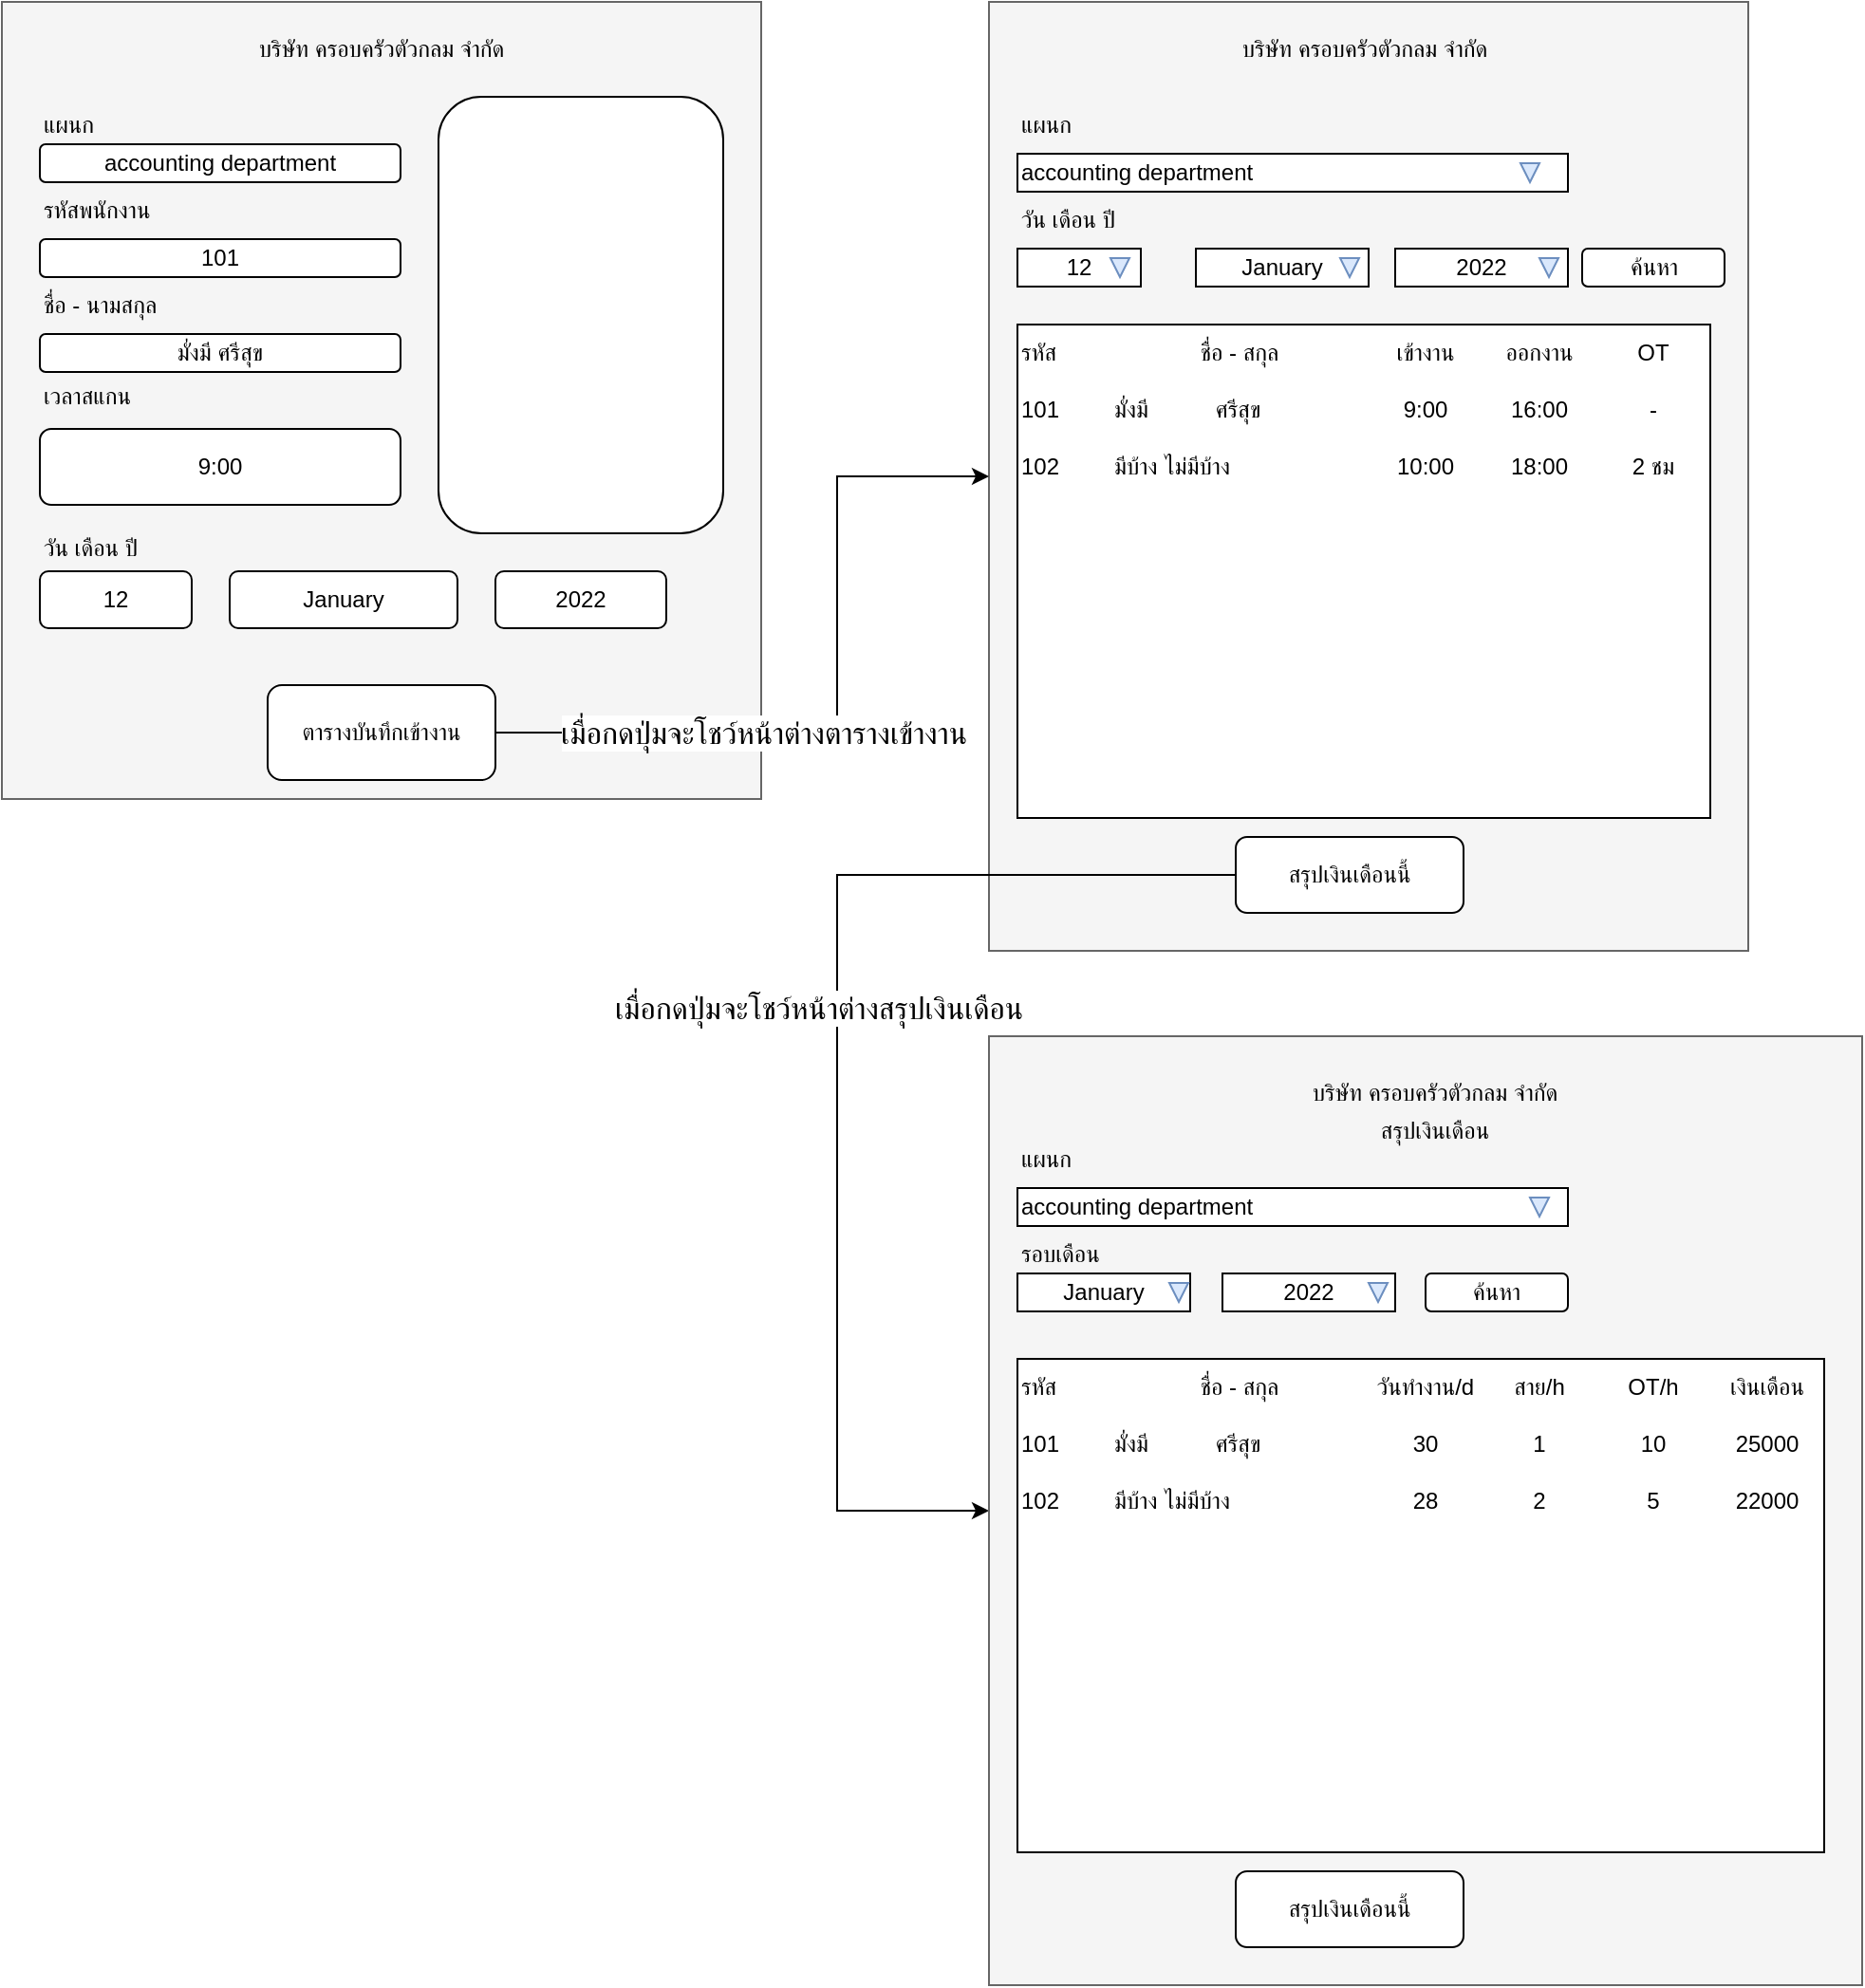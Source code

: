 <mxfile version="18.0.3" type="device"><diagram id="S7ztverzC_yRrDoFW23X" name="Page-1"><mxGraphModel dx="2211" dy="741" grid="1" gridSize="10" guides="1" tooltips="1" connect="1" arrows="1" fold="1" page="1" pageScale="1" pageWidth="827" pageHeight="1169" math="0" shadow="0"><root><mxCell id="0"/><mxCell id="1" parent="0"/><mxCell id="3yWfQo9c1vgtlPtY2RlN-1" value="" style="rounded=0;whiteSpace=wrap;html=1;fillColor=#f5f5f5;fontColor=#333333;strokeColor=#666666;" vertex="1" parent="1"><mxGeometry x="240" y="40" width="400" height="500" as="geometry"/></mxCell><mxCell id="3yWfQo9c1vgtlPtY2RlN-2" value="แผนก" style="text;html=1;strokeColor=none;fillColor=none;align=left;verticalAlign=middle;whiteSpace=wrap;rounded=0;" vertex="1" parent="1"><mxGeometry x="255" y="90" width="80" height="30" as="geometry"/></mxCell><mxCell id="3yWfQo9c1vgtlPtY2RlN-3" value="accounting department" style="rounded=0;whiteSpace=wrap;html=1;align=left;" vertex="1" parent="1"><mxGeometry x="255" y="120" width="290" height="20" as="geometry"/></mxCell><mxCell id="3yWfQo9c1vgtlPtY2RlN-4" value="" style="triangle;whiteSpace=wrap;html=1;rotation=90;fillColor=#dae8fc;strokeColor=#6c8ebf;" vertex="1" parent="1"><mxGeometry x="520" y="125" width="10" height="10" as="geometry"/></mxCell><mxCell id="3yWfQo9c1vgtlPtY2RlN-5" value="12" style="rounded=0;whiteSpace=wrap;html=1;" vertex="1" parent="1"><mxGeometry x="255" y="170" width="65" height="20" as="geometry"/></mxCell><mxCell id="3yWfQo9c1vgtlPtY2RlN-6" value="วัน เดือน ปี&amp;nbsp;" style="text;html=1;strokeColor=none;fillColor=none;align=left;verticalAlign=middle;whiteSpace=wrap;rounded=0;" vertex="1" parent="1"><mxGeometry x="255" y="140" width="80" height="30" as="geometry"/></mxCell><mxCell id="3yWfQo9c1vgtlPtY2RlN-7" value="January" style="rounded=0;whiteSpace=wrap;html=1;" vertex="1" parent="1"><mxGeometry x="349" y="170" width="91" height="20" as="geometry"/></mxCell><mxCell id="3yWfQo9c1vgtlPtY2RlN-8" value="2022" style="rounded=0;whiteSpace=wrap;html=1;" vertex="1" parent="1"><mxGeometry x="454" y="170" width="91" height="20" as="geometry"/></mxCell><mxCell id="3yWfQo9c1vgtlPtY2RlN-9" value="" style="triangle;whiteSpace=wrap;html=1;rotation=90;fillColor=#dae8fc;strokeColor=#6c8ebf;" vertex="1" parent="1"><mxGeometry x="304" y="175" width="10" height="10" as="geometry"/></mxCell><mxCell id="3yWfQo9c1vgtlPtY2RlN-10" value="" style="triangle;whiteSpace=wrap;html=1;rotation=90;fillColor=#dae8fc;strokeColor=#6c8ebf;" vertex="1" parent="1"><mxGeometry x="425" y="175" width="10" height="10" as="geometry"/></mxCell><mxCell id="3yWfQo9c1vgtlPtY2RlN-11" value="" style="triangle;whiteSpace=wrap;html=1;rotation=90;fillColor=#dae8fc;strokeColor=#6c8ebf;" vertex="1" parent="1"><mxGeometry x="530" y="175" width="10" height="10" as="geometry"/></mxCell><mxCell id="3yWfQo9c1vgtlPtY2RlN-12" value="" style="rounded=0;whiteSpace=wrap;html=1;" vertex="1" parent="1"><mxGeometry x="255" y="210" width="365" height="260" as="geometry"/></mxCell><mxCell id="3yWfQo9c1vgtlPtY2RlN-13" value="รหัส" style="text;html=1;strokeColor=none;fillColor=none;align=left;verticalAlign=middle;whiteSpace=wrap;rounded=0;" vertex="1" parent="1"><mxGeometry x="255" y="210" width="45" height="30" as="geometry"/></mxCell><mxCell id="3yWfQo9c1vgtlPtY2RlN-14" value="101" style="text;html=1;strokeColor=none;fillColor=none;align=left;verticalAlign=middle;whiteSpace=wrap;rounded=0;" vertex="1" parent="1"><mxGeometry x="255" y="240" width="25" height="30" as="geometry"/></mxCell><mxCell id="3yWfQo9c1vgtlPtY2RlN-16" value="&lt;div style=&quot;&quot;&gt;&lt;span style=&quot;background-color: initial;&quot;&gt;ชื่อ - สกุล&lt;/span&gt;&lt;/div&gt;" style="text;html=1;strokeColor=none;fillColor=none;align=center;verticalAlign=middle;whiteSpace=wrap;rounded=0;" vertex="1" parent="1"><mxGeometry x="304" y="210" width="136" height="30" as="geometry"/></mxCell><mxCell id="3yWfQo9c1vgtlPtY2RlN-17" value="มั่งมี&lt;span style=&quot;white-space: pre;&quot;&gt;&#9;&lt;/span&gt;&lt;span style=&quot;white-space: pre;&quot;&gt;&#9;&lt;/span&gt;ศรีสุข" style="text;html=1;strokeColor=none;fillColor=none;align=left;verticalAlign=middle;whiteSpace=wrap;rounded=0;" vertex="1" parent="1"><mxGeometry x="304" y="240" width="136" height="30" as="geometry"/></mxCell><mxCell id="3yWfQo9c1vgtlPtY2RlN-18" value="&lt;div style=&quot;&quot;&gt;&lt;span style=&quot;background-color: initial;&quot;&gt;เข้างาน&lt;/span&gt;&lt;/div&gt;" style="text;html=1;strokeColor=none;fillColor=none;align=center;verticalAlign=middle;whiteSpace=wrap;rounded=0;" vertex="1" parent="1"><mxGeometry x="440" y="210" width="60" height="30" as="geometry"/></mxCell><mxCell id="3yWfQo9c1vgtlPtY2RlN-19" value="&lt;div style=&quot;&quot;&gt;&lt;span style=&quot;background-color: initial;&quot;&gt;ออกงาน&lt;/span&gt;&lt;/div&gt;" style="text;html=1;strokeColor=none;fillColor=none;align=center;verticalAlign=middle;whiteSpace=wrap;rounded=0;" vertex="1" parent="1"><mxGeometry x="500" y="210" width="60" height="30" as="geometry"/></mxCell><mxCell id="3yWfQo9c1vgtlPtY2RlN-20" value="OT" style="text;html=1;strokeColor=none;fillColor=none;align=center;verticalAlign=middle;whiteSpace=wrap;rounded=0;" vertex="1" parent="1"><mxGeometry x="560" y="210" width="60" height="30" as="geometry"/></mxCell><mxCell id="3yWfQo9c1vgtlPtY2RlN-23" value="ค้นหา" style="rounded=1;whiteSpace=wrap;html=1;" vertex="1" parent="1"><mxGeometry x="552.5" y="170" width="75" height="20" as="geometry"/></mxCell><mxCell id="3yWfQo9c1vgtlPtY2RlN-95" style="edgeStyle=orthogonalEdgeStyle;rounded=0;orthogonalLoop=1;jettySize=auto;html=1;entryX=0;entryY=0.5;entryDx=0;entryDy=0;" edge="1" parent="1" source="3yWfQo9c1vgtlPtY2RlN-24" target="3yWfQo9c1vgtlPtY2RlN-35"><mxGeometry relative="1" as="geometry"><Array as="points"><mxPoint x="160" y="500"/><mxPoint x="160" y="835"/></Array></mxGeometry></mxCell><mxCell id="3yWfQo9c1vgtlPtY2RlN-96" value="เมื่อกดปุ่มจะโชว์หน้าต่างสรุปเงินเดือน" style="edgeLabel;html=1;align=center;verticalAlign=middle;resizable=0;points=[];fontSize=16;" vertex="1" connectable="0" parent="3yWfQo9c1vgtlPtY2RlN-95"><mxGeometry x="0.059" y="4" relative="1" as="geometry"><mxPoint x="-14" y="-51" as="offset"/></mxGeometry></mxCell><mxCell id="3yWfQo9c1vgtlPtY2RlN-24" value="สรุปเงินเดือนนี้" style="rounded=1;whiteSpace=wrap;html=1;" vertex="1" parent="1"><mxGeometry x="370" y="480" width="120" height="40" as="geometry"/></mxCell><mxCell id="3yWfQo9c1vgtlPtY2RlN-25" value="บริษัท ครอบครัวตัวกลม จำกัด" style="text;html=1;strokeColor=none;fillColor=none;align=center;verticalAlign=middle;whiteSpace=wrap;rounded=0;" vertex="1" parent="1"><mxGeometry x="332.5" y="50" width="210" height="30" as="geometry"/></mxCell><mxCell id="3yWfQo9c1vgtlPtY2RlN-26" value="&lt;div style=&quot;&quot;&gt;&lt;span style=&quot;background-color: initial;&quot;&gt;9:00&lt;/span&gt;&lt;/div&gt;" style="text;html=1;strokeColor=none;fillColor=none;align=center;verticalAlign=middle;whiteSpace=wrap;rounded=0;" vertex="1" parent="1"><mxGeometry x="440" y="240" width="60" height="30" as="geometry"/></mxCell><mxCell id="3yWfQo9c1vgtlPtY2RlN-27" value="&lt;div style=&quot;&quot;&gt;&lt;span style=&quot;background-color: initial;&quot;&gt;16:00&lt;/span&gt;&lt;/div&gt;" style="text;html=1;strokeColor=none;fillColor=none;align=center;verticalAlign=middle;whiteSpace=wrap;rounded=0;" vertex="1" parent="1"><mxGeometry x="500" y="240" width="60" height="30" as="geometry"/></mxCell><mxCell id="3yWfQo9c1vgtlPtY2RlN-28" value="-" style="text;html=1;strokeColor=none;fillColor=none;align=center;verticalAlign=middle;whiteSpace=wrap;rounded=0;" vertex="1" parent="1"><mxGeometry x="560" y="240" width="60" height="30" as="geometry"/></mxCell><mxCell id="3yWfQo9c1vgtlPtY2RlN-29" value="102" style="text;html=1;strokeColor=none;fillColor=none;align=left;verticalAlign=middle;whiteSpace=wrap;rounded=0;" vertex="1" parent="1"><mxGeometry x="255" y="270" width="25" height="30" as="geometry"/></mxCell><mxCell id="3yWfQo9c1vgtlPtY2RlN-30" value="มีบ้าง&lt;span style=&quot;white-space: pre;&quot;&gt;&#9;&lt;/span&gt;ไม่มีบ้าง" style="text;html=1;strokeColor=none;fillColor=none;align=left;verticalAlign=middle;whiteSpace=wrap;rounded=0;" vertex="1" parent="1"><mxGeometry x="304" y="270" width="136" height="30" as="geometry"/></mxCell><mxCell id="3yWfQo9c1vgtlPtY2RlN-31" value="&lt;div style=&quot;&quot;&gt;&lt;span style=&quot;background-color: initial;&quot;&gt;10:00&lt;/span&gt;&lt;/div&gt;" style="text;html=1;strokeColor=none;fillColor=none;align=center;verticalAlign=middle;whiteSpace=wrap;rounded=0;" vertex="1" parent="1"><mxGeometry x="440" y="270" width="60" height="30" as="geometry"/></mxCell><mxCell id="3yWfQo9c1vgtlPtY2RlN-32" value="&lt;div style=&quot;&quot;&gt;&lt;span style=&quot;background-color: initial;&quot;&gt;18:00&lt;/span&gt;&lt;/div&gt;" style="text;html=1;strokeColor=none;fillColor=none;align=center;verticalAlign=middle;whiteSpace=wrap;rounded=0;" vertex="1" parent="1"><mxGeometry x="500" y="270" width="60" height="30" as="geometry"/></mxCell><mxCell id="3yWfQo9c1vgtlPtY2RlN-33" value="2 ชม" style="text;html=1;strokeColor=none;fillColor=none;align=center;verticalAlign=middle;whiteSpace=wrap;rounded=0;" vertex="1" parent="1"><mxGeometry x="560" y="270" width="60" height="30" as="geometry"/></mxCell><mxCell id="3yWfQo9c1vgtlPtY2RlN-35" value="" style="rounded=0;whiteSpace=wrap;html=1;fillColor=#f5f5f5;fontColor=#333333;strokeColor=#666666;" vertex="1" parent="1"><mxGeometry x="240" y="585" width="460" height="500" as="geometry"/></mxCell><mxCell id="3yWfQo9c1vgtlPtY2RlN-36" value="แผนก" style="text;html=1;strokeColor=none;fillColor=none;align=left;verticalAlign=middle;whiteSpace=wrap;rounded=0;" vertex="1" parent="1"><mxGeometry x="255" y="635" width="80" height="30" as="geometry"/></mxCell><mxCell id="3yWfQo9c1vgtlPtY2RlN-37" value="accounting department" style="rounded=0;whiteSpace=wrap;html=1;align=left;" vertex="1" parent="1"><mxGeometry x="255" y="665" width="290" height="20" as="geometry"/></mxCell><mxCell id="3yWfQo9c1vgtlPtY2RlN-40" value="รอบเดือน" style="text;html=1;strokeColor=none;fillColor=none;align=left;verticalAlign=middle;whiteSpace=wrap;rounded=0;" vertex="1" parent="1"><mxGeometry x="255" y="685" width="80" height="30" as="geometry"/></mxCell><mxCell id="3yWfQo9c1vgtlPtY2RlN-41" value="January" style="rounded=0;whiteSpace=wrap;html=1;" vertex="1" parent="1"><mxGeometry x="255" y="710" width="91" height="20" as="geometry"/></mxCell><mxCell id="3yWfQo9c1vgtlPtY2RlN-42" value="2022" style="rounded=0;whiteSpace=wrap;html=1;" vertex="1" parent="1"><mxGeometry x="363" y="710" width="91" height="20" as="geometry"/></mxCell><mxCell id="3yWfQo9c1vgtlPtY2RlN-46" value="" style="rounded=0;whiteSpace=wrap;html=1;" vertex="1" parent="1"><mxGeometry x="255" y="755" width="425" height="260" as="geometry"/></mxCell><mxCell id="3yWfQo9c1vgtlPtY2RlN-47" value="รหัส" style="text;html=1;strokeColor=none;fillColor=none;align=left;verticalAlign=middle;whiteSpace=wrap;rounded=0;" vertex="1" parent="1"><mxGeometry x="255" y="755" width="45" height="30" as="geometry"/></mxCell><mxCell id="3yWfQo9c1vgtlPtY2RlN-48" value="101" style="text;html=1;strokeColor=none;fillColor=none;align=left;verticalAlign=middle;whiteSpace=wrap;rounded=0;" vertex="1" parent="1"><mxGeometry x="255" y="785" width="25" height="30" as="geometry"/></mxCell><mxCell id="3yWfQo9c1vgtlPtY2RlN-49" value="&lt;div style=&quot;&quot;&gt;&lt;span style=&quot;background-color: initial;&quot;&gt;ชื่อ - สกุล&lt;/span&gt;&lt;/div&gt;" style="text;html=1;strokeColor=none;fillColor=none;align=center;verticalAlign=middle;whiteSpace=wrap;rounded=0;" vertex="1" parent="1"><mxGeometry x="304" y="755" width="136" height="30" as="geometry"/></mxCell><mxCell id="3yWfQo9c1vgtlPtY2RlN-50" value="มั่งมี&lt;span style=&quot;white-space: pre;&quot;&gt;&#9;&lt;/span&gt;&lt;span style=&quot;white-space: pre;&quot;&gt;&#9;&lt;/span&gt;ศรีสุข" style="text;html=1;strokeColor=none;fillColor=none;align=left;verticalAlign=middle;whiteSpace=wrap;rounded=0;" vertex="1" parent="1"><mxGeometry x="304" y="785" width="136" height="30" as="geometry"/></mxCell><mxCell id="3yWfQo9c1vgtlPtY2RlN-51" value="&lt;div style=&quot;&quot;&gt;วันทำงาน/d&lt;/div&gt;" style="text;html=1;strokeColor=none;fillColor=none;align=center;verticalAlign=middle;whiteSpace=wrap;rounded=0;" vertex="1" parent="1"><mxGeometry x="440" y="755" width="60" height="30" as="geometry"/></mxCell><mxCell id="3yWfQo9c1vgtlPtY2RlN-52" value="&lt;div style=&quot;&quot;&gt;สาย/h&lt;/div&gt;" style="text;html=1;strokeColor=none;fillColor=none;align=center;verticalAlign=middle;whiteSpace=wrap;rounded=0;" vertex="1" parent="1"><mxGeometry x="500" y="755" width="60" height="30" as="geometry"/></mxCell><mxCell id="3yWfQo9c1vgtlPtY2RlN-53" value="OT/h" style="text;html=1;strokeColor=none;fillColor=none;align=center;verticalAlign=middle;whiteSpace=wrap;rounded=0;" vertex="1" parent="1"><mxGeometry x="560" y="755" width="60" height="30" as="geometry"/></mxCell><mxCell id="3yWfQo9c1vgtlPtY2RlN-55" value="สรุปเงินเดือนนี้" style="rounded=1;whiteSpace=wrap;html=1;" vertex="1" parent="1"><mxGeometry x="370" y="1025" width="120" height="40" as="geometry"/></mxCell><mxCell id="3yWfQo9c1vgtlPtY2RlN-56" value="บริษัท ครอบครัวตัวกลม จำกัด" style="text;html=1;strokeColor=none;fillColor=none;align=center;verticalAlign=middle;whiteSpace=wrap;rounded=0;" vertex="1" parent="1"><mxGeometry x="370" y="600" width="210" height="30" as="geometry"/></mxCell><mxCell id="3yWfQo9c1vgtlPtY2RlN-57" value="30" style="text;html=1;strokeColor=none;fillColor=none;align=center;verticalAlign=middle;whiteSpace=wrap;rounded=0;" vertex="1" parent="1"><mxGeometry x="440" y="785" width="60" height="30" as="geometry"/></mxCell><mxCell id="3yWfQo9c1vgtlPtY2RlN-58" value="&lt;div style=&quot;&quot;&gt;&lt;span style=&quot;background-color: initial;&quot;&gt;1&lt;/span&gt;&lt;/div&gt;" style="text;html=1;strokeColor=none;fillColor=none;align=center;verticalAlign=middle;whiteSpace=wrap;rounded=0;" vertex="1" parent="1"><mxGeometry x="500" y="785" width="60" height="30" as="geometry"/></mxCell><mxCell id="3yWfQo9c1vgtlPtY2RlN-59" value="10" style="text;html=1;strokeColor=none;fillColor=none;align=center;verticalAlign=middle;whiteSpace=wrap;rounded=0;" vertex="1" parent="1"><mxGeometry x="560" y="785" width="60" height="30" as="geometry"/></mxCell><mxCell id="3yWfQo9c1vgtlPtY2RlN-60" value="102" style="text;html=1;strokeColor=none;fillColor=none;align=left;verticalAlign=middle;whiteSpace=wrap;rounded=0;" vertex="1" parent="1"><mxGeometry x="255" y="815" width="25" height="30" as="geometry"/></mxCell><mxCell id="3yWfQo9c1vgtlPtY2RlN-61" value="มีบ้าง&lt;span style=&quot;white-space: pre;&quot;&gt;&#9;&lt;/span&gt;ไม่มีบ้าง" style="text;html=1;strokeColor=none;fillColor=none;align=left;verticalAlign=middle;whiteSpace=wrap;rounded=0;" vertex="1" parent="1"><mxGeometry x="304" y="815" width="136" height="30" as="geometry"/></mxCell><mxCell id="3yWfQo9c1vgtlPtY2RlN-62" value="&lt;div style=&quot;&quot;&gt;&lt;span style=&quot;background-color: initial;&quot;&gt;28&lt;/span&gt;&lt;/div&gt;" style="text;html=1;strokeColor=none;fillColor=none;align=center;verticalAlign=middle;whiteSpace=wrap;rounded=0;" vertex="1" parent="1"><mxGeometry x="440" y="815" width="60" height="30" as="geometry"/></mxCell><mxCell id="3yWfQo9c1vgtlPtY2RlN-63" value="&lt;div style=&quot;&quot;&gt;&lt;span style=&quot;background-color: initial;&quot;&gt;2&lt;/span&gt;&lt;/div&gt;" style="text;html=1;strokeColor=none;fillColor=none;align=center;verticalAlign=middle;whiteSpace=wrap;rounded=0;" vertex="1" parent="1"><mxGeometry x="500" y="815" width="60" height="30" as="geometry"/></mxCell><mxCell id="3yWfQo9c1vgtlPtY2RlN-64" value="5" style="text;html=1;strokeColor=none;fillColor=none;align=center;verticalAlign=middle;whiteSpace=wrap;rounded=0;" vertex="1" parent="1"><mxGeometry x="560" y="815" width="60" height="30" as="geometry"/></mxCell><mxCell id="3yWfQo9c1vgtlPtY2RlN-65" value="สรุปเงินเดือน" style="text;html=1;strokeColor=none;fillColor=none;align=center;verticalAlign=middle;whiteSpace=wrap;rounded=0;" vertex="1" parent="1"><mxGeometry x="370" y="620" width="210" height="30" as="geometry"/></mxCell><mxCell id="3yWfQo9c1vgtlPtY2RlN-66" value="เงินเดือน" style="text;html=1;strokeColor=none;fillColor=none;align=center;verticalAlign=middle;whiteSpace=wrap;rounded=0;" vertex="1" parent="1"><mxGeometry x="620" y="755" width="60" height="30" as="geometry"/></mxCell><mxCell id="3yWfQo9c1vgtlPtY2RlN-67" value="25000" style="text;html=1;strokeColor=none;fillColor=none;align=center;verticalAlign=middle;whiteSpace=wrap;rounded=0;" vertex="1" parent="1"><mxGeometry x="620" y="785" width="60" height="30" as="geometry"/></mxCell><mxCell id="3yWfQo9c1vgtlPtY2RlN-68" value="22000" style="text;html=1;strokeColor=none;fillColor=none;align=center;verticalAlign=middle;whiteSpace=wrap;rounded=0;" vertex="1" parent="1"><mxGeometry x="620" y="815" width="60" height="30" as="geometry"/></mxCell><mxCell id="3yWfQo9c1vgtlPtY2RlN-69" value="" style="triangle;whiteSpace=wrap;html=1;rotation=90;fillColor=#dae8fc;strokeColor=#6c8ebf;" vertex="1" parent="1"><mxGeometry x="440" y="715" width="10" height="10" as="geometry"/></mxCell><mxCell id="3yWfQo9c1vgtlPtY2RlN-70" value="" style="triangle;whiteSpace=wrap;html=1;rotation=90;fillColor=#dae8fc;strokeColor=#6c8ebf;" vertex="1" parent="1"><mxGeometry x="335" y="715" width="10" height="10" as="geometry"/></mxCell><mxCell id="3yWfQo9c1vgtlPtY2RlN-71" value="ค้นหา" style="rounded=1;whiteSpace=wrap;html=1;" vertex="1" parent="1"><mxGeometry x="470" y="710" width="75" height="20" as="geometry"/></mxCell><mxCell id="3yWfQo9c1vgtlPtY2RlN-72" value="" style="triangle;whiteSpace=wrap;html=1;rotation=90;fillColor=#dae8fc;strokeColor=#6c8ebf;" vertex="1" parent="1"><mxGeometry x="525" y="670" width="10" height="10" as="geometry"/></mxCell><mxCell id="3yWfQo9c1vgtlPtY2RlN-73" value="" style="rounded=0;whiteSpace=wrap;html=1;fillColor=#f5f5f5;fontColor=#333333;strokeColor=#666666;" vertex="1" parent="1"><mxGeometry x="-280" y="40" width="400" height="420" as="geometry"/></mxCell><mxCell id="3yWfQo9c1vgtlPtY2RlN-74" value="" style="rounded=1;whiteSpace=wrap;html=1;" vertex="1" parent="1"><mxGeometry x="-50" y="90" width="150" height="230" as="geometry"/></mxCell><mxCell id="3yWfQo9c1vgtlPtY2RlN-75" value="บริษัท ครอบครัวตัวกลม จำกัด" style="text;html=1;strokeColor=none;fillColor=none;align=center;verticalAlign=middle;whiteSpace=wrap;rounded=0;" vertex="1" parent="1"><mxGeometry x="-185" y="50" width="210" height="30" as="geometry"/></mxCell><mxCell id="3yWfQo9c1vgtlPtY2RlN-76" value="&lt;span style=&quot;text-align: left;&quot;&gt;accounting department&lt;/span&gt;" style="rounded=1;whiteSpace=wrap;html=1;" vertex="1" parent="1"><mxGeometry x="-260" y="115" width="190" height="20" as="geometry"/></mxCell><mxCell id="3yWfQo9c1vgtlPtY2RlN-80" value="แผนก" style="text;html=1;strokeColor=none;fillColor=none;align=left;verticalAlign=middle;whiteSpace=wrap;rounded=0;" vertex="1" parent="1"><mxGeometry x="-260" y="90" width="80" height="30" as="geometry"/></mxCell><mxCell id="3yWfQo9c1vgtlPtY2RlN-81" value="101" style="rounded=1;whiteSpace=wrap;html=1;" vertex="1" parent="1"><mxGeometry x="-260" y="165" width="190" height="20" as="geometry"/></mxCell><mxCell id="3yWfQo9c1vgtlPtY2RlN-82" value="รหัสพนักงาน" style="text;html=1;strokeColor=none;fillColor=none;align=left;verticalAlign=middle;whiteSpace=wrap;rounded=0;" vertex="1" parent="1"><mxGeometry x="-260" y="135" width="80" height="30" as="geometry"/></mxCell><mxCell id="3yWfQo9c1vgtlPtY2RlN-83" value="ชื่อ - นามสกุล" style="text;html=1;strokeColor=none;fillColor=none;align=left;verticalAlign=middle;whiteSpace=wrap;rounded=0;" vertex="1" parent="1"><mxGeometry x="-260" y="185" width="80" height="30" as="geometry"/></mxCell><mxCell id="3yWfQo9c1vgtlPtY2RlN-84" value="&lt;div style=&quot;text-align: left;&quot;&gt;&lt;span style=&quot;background-color: initial;&quot;&gt;มั่งมี&lt;/span&gt;&lt;span style=&quot;background-color: initial; text-align: left;&quot;&gt;&#9;&lt;/span&gt;&lt;span style=&quot;background-color: initial; text-align: left;&quot;&gt;&#9;&lt;/span&gt;&lt;span style=&quot;background-color: initial;&quot;&gt;ศรีสุข&lt;/span&gt;&lt;/div&gt;" style="rounded=1;whiteSpace=wrap;html=1;" vertex="1" parent="1"><mxGeometry x="-260" y="215" width="190" height="20" as="geometry"/></mxCell><mxCell id="3yWfQo9c1vgtlPtY2RlN-85" value="9:00" style="rounded=1;whiteSpace=wrap;html=1;" vertex="1" parent="1"><mxGeometry x="-260" y="265" width="190" height="40" as="geometry"/></mxCell><mxCell id="3yWfQo9c1vgtlPtY2RlN-86" value="12" style="rounded=1;whiteSpace=wrap;html=1;" vertex="1" parent="1"><mxGeometry x="-260" y="340" width="80" height="30" as="geometry"/></mxCell><mxCell id="3yWfQo9c1vgtlPtY2RlN-87" value="เวลาสแกน" style="text;html=1;strokeColor=none;fillColor=none;align=left;verticalAlign=middle;whiteSpace=wrap;rounded=0;" vertex="1" parent="1"><mxGeometry x="-260" y="235" width="80" height="25" as="geometry"/></mxCell><mxCell id="3yWfQo9c1vgtlPtY2RlN-88" value="วัน เดือน ปี" style="text;html=1;strokeColor=none;fillColor=none;align=left;verticalAlign=middle;whiteSpace=wrap;rounded=0;" vertex="1" parent="1"><mxGeometry x="-260" y="315" width="80" height="25" as="geometry"/></mxCell><mxCell id="3yWfQo9c1vgtlPtY2RlN-89" value="January" style="rounded=1;whiteSpace=wrap;html=1;" vertex="1" parent="1"><mxGeometry x="-160" y="340" width="120" height="30" as="geometry"/></mxCell><mxCell id="3yWfQo9c1vgtlPtY2RlN-90" value="2022" style="rounded=1;whiteSpace=wrap;html=1;" vertex="1" parent="1"><mxGeometry x="-20" y="340" width="90" height="30" as="geometry"/></mxCell><mxCell id="3yWfQo9c1vgtlPtY2RlN-91" value="" style="shape=image;imageAspect=0;aspect=fixed;verticalLabelPosition=bottom;verticalAlign=top;image=https://www.blognone.com/sites/default/files/styles/large/public/topics-images/Fingerprintforcriminologystubs2.png?itok=Fau5hGnk;" vertex="1" parent="1"><mxGeometry x="-69.5" y="110.5" width="189.5" height="189.5" as="geometry"/></mxCell><mxCell id="3yWfQo9c1vgtlPtY2RlN-93" style="edgeStyle=orthogonalEdgeStyle;rounded=0;orthogonalLoop=1;jettySize=auto;html=1;entryX=0;entryY=0.5;entryDx=0;entryDy=0;" edge="1" parent="1" source="3yWfQo9c1vgtlPtY2RlN-92" target="3yWfQo9c1vgtlPtY2RlN-1"><mxGeometry relative="1" as="geometry"><Array as="points"><mxPoint x="160" y="425"/><mxPoint x="160" y="290"/></Array></mxGeometry></mxCell><mxCell id="3yWfQo9c1vgtlPtY2RlN-94" value="เมื่อกดปุ่มจะโชว์หน้าต่างตารางเข้างาน" style="edgeLabel;html=1;align=center;verticalAlign=middle;resizable=0;points=[];fontSize=16;" vertex="1" connectable="0" parent="3yWfQo9c1vgtlPtY2RlN-93"><mxGeometry x="-0.147" y="5" relative="1" as="geometry"><mxPoint x="-28" y="5" as="offset"/></mxGeometry></mxCell><mxCell id="3yWfQo9c1vgtlPtY2RlN-92" value="ตารางบันทึกเข้างาน" style="rounded=1;whiteSpace=wrap;html=1;" vertex="1" parent="1"><mxGeometry x="-140" y="400" width="120" height="50" as="geometry"/></mxCell></root></mxGraphModel></diagram></mxfile>